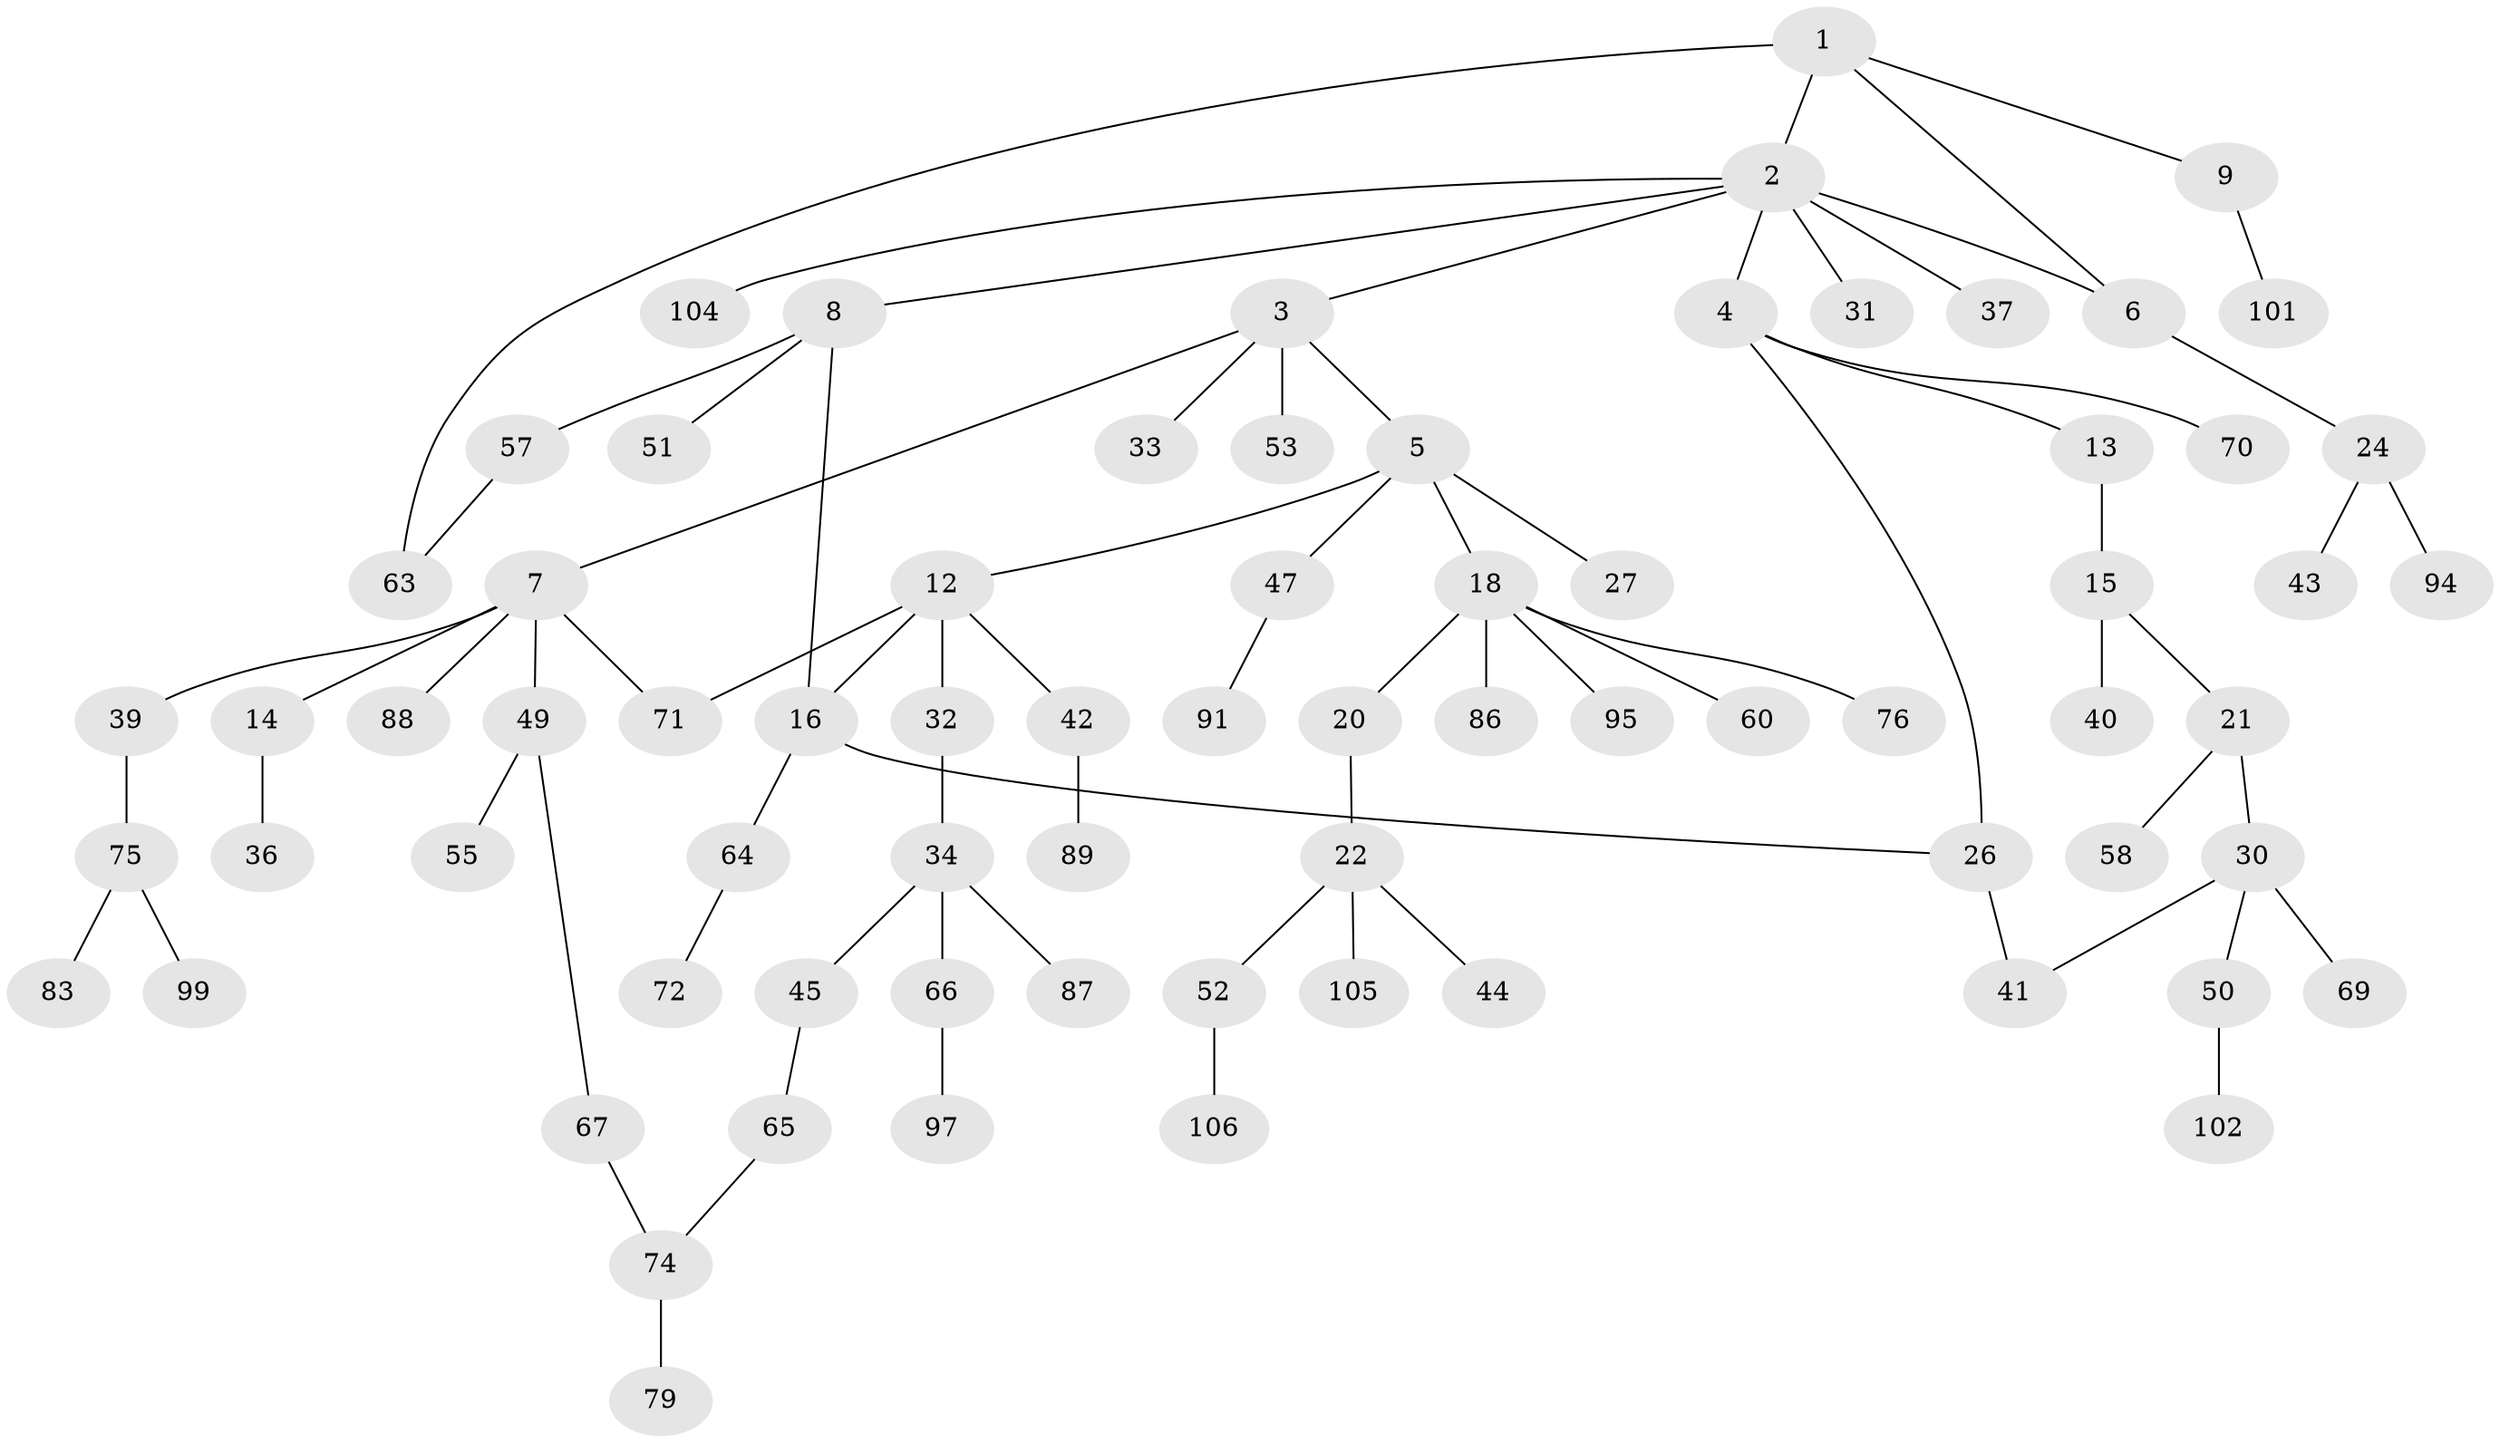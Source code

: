 // Generated by graph-tools (version 1.1) at 2025/23/03/03/25 07:23:34]
// undirected, 73 vertices, 79 edges
graph export_dot {
graph [start="1"]
  node [color=gray90,style=filled];
  1;
  2 [super="+35"];
  3 [super="+10"];
  4 [super="+11"];
  5;
  6 [super="+17"];
  7 [super="+29"];
  8 [super="+54"];
  9 [super="+25"];
  12 [super="+28"];
  13 [super="+61"];
  14;
  15 [super="+23"];
  16 [super="+19"];
  18 [super="+56"];
  20;
  21;
  22 [super="+80"];
  24 [super="+38"];
  26 [super="+85"];
  27 [super="+82"];
  30 [super="+59"];
  31 [super="+48"];
  32 [super="+62"];
  33 [super="+73"];
  34 [super="+81"];
  36;
  37 [super="+100"];
  39 [super="+46"];
  40;
  41 [super="+108"];
  42;
  43;
  44;
  45 [super="+98"];
  47 [super="+68"];
  49 [super="+84"];
  50;
  51;
  52;
  53;
  55;
  57;
  58 [super="+93"];
  60;
  63 [super="+77"];
  64;
  65;
  66 [super="+92"];
  67;
  69;
  70;
  71 [super="+90"];
  72 [super="+103"];
  74 [super="+109"];
  75 [super="+78"];
  76;
  79;
  83;
  86;
  87;
  88;
  89;
  91;
  94;
  95 [super="+96"];
  97;
  99;
  101;
  102 [super="+107"];
  104;
  105;
  106;
  1 -- 2;
  1 -- 6;
  1 -- 9;
  1 -- 63;
  2 -- 3;
  2 -- 4;
  2 -- 8;
  2 -- 31;
  2 -- 104;
  2 -- 37;
  2 -- 6;
  3 -- 5;
  3 -- 7;
  3 -- 33;
  3 -- 53;
  4 -- 26;
  4 -- 13;
  4 -- 70;
  5 -- 12;
  5 -- 18;
  5 -- 27;
  5 -- 47;
  6 -- 24;
  7 -- 14;
  7 -- 88;
  7 -- 49;
  7 -- 39;
  7 -- 71;
  8 -- 16;
  8 -- 51;
  8 -- 57;
  9 -- 101;
  12 -- 32;
  12 -- 42;
  12 -- 71;
  12 -- 16;
  13 -- 15;
  14 -- 36;
  15 -- 21;
  15 -- 40;
  16 -- 26;
  16 -- 64;
  18 -- 20;
  18 -- 60;
  18 -- 76;
  18 -- 86;
  18 -- 95;
  20 -- 22;
  21 -- 30;
  21 -- 58;
  22 -- 44;
  22 -- 52;
  22 -- 105;
  24 -- 94;
  24 -- 43;
  26 -- 41;
  30 -- 50;
  30 -- 41;
  30 -- 69;
  32 -- 34;
  34 -- 45;
  34 -- 66;
  34 -- 87;
  39 -- 75;
  42 -- 89;
  45 -- 65;
  47 -- 91;
  49 -- 55;
  49 -- 67;
  50 -- 102;
  52 -- 106;
  57 -- 63;
  64 -- 72;
  65 -- 74;
  66 -- 97;
  67 -- 74;
  74 -- 79;
  75 -- 99;
  75 -- 83;
}
